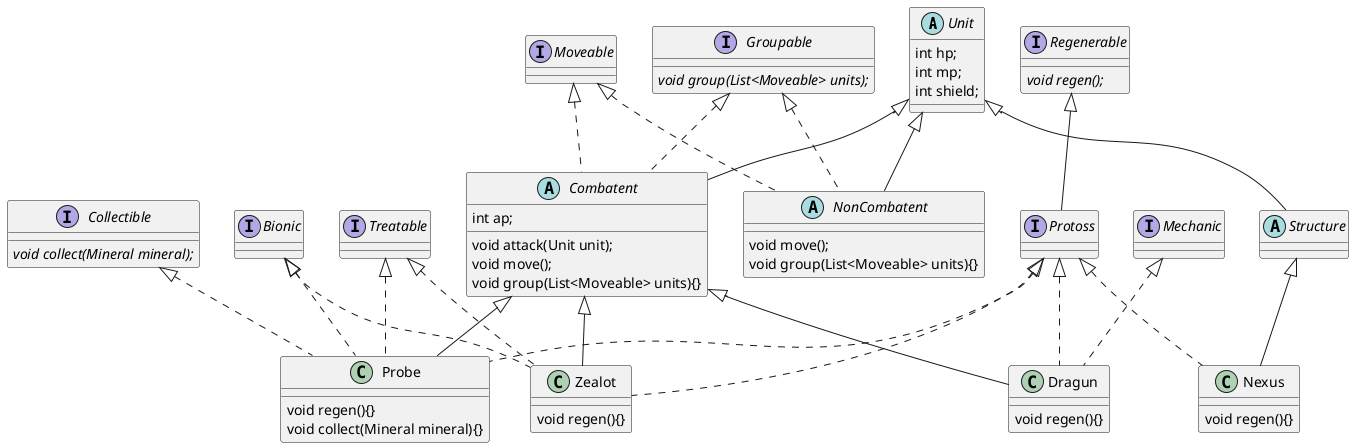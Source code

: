 @startuml starcraft

scale 1


abstract class Unit {
    int hp;
    int mp;
    int shield;
}

abstract class Combatent extends Unit implements Groupable, Moveable {
    int ap;

    void attack(Unit unit);
    void move();
    void group(List<Moveable> units){}
}

abstract class NonCombatent extends Unit implements Groupable, Moveable {
    void move();
    void group(List<Moveable> units){}
}

abstract class Structure extends Unit {}

interface Groupable {
    {abstract} void group(List<Moveable> units);
}

interface Moveable {}

interface Bionic {}

interface Mechanic {}

interface Protoss implements Regenerable{}

interface Treatable {}

interface Collectible {
    {abstract} void collect(Mineral mineral);
}

interface Regenerable {
    {abstract} void regen();
}

class Zealot extends Combatent implements Protoss, Bionic, Treatable { 
    void regen(){}
}

class Dragun extends Combatent implements Protoss,  Mechanic {
    void regen(){}
}

class Probe extends Combatent implements Protoss, Bionic, Treatable, Collectible {
    void regen(){}
    void collect(Mineral mineral){}
}

class Nexus extends Structure implements Protoss {
    void regen(){}
}

@enduml